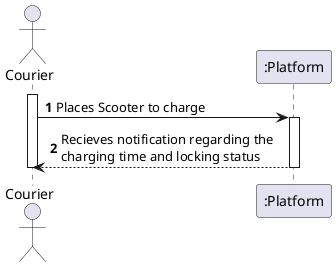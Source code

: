 @startuml
autonumber
actor "Courier" as COURIER

activate COURIER
COURIER -> ":Platform" : Places Scooter to charge
activate ":Platform"
":Platform" --> COURIER : Recieves notification regarding the \ncharging time and locking status
deactivate ":Platform"
deactivate COURIER
@enduml
